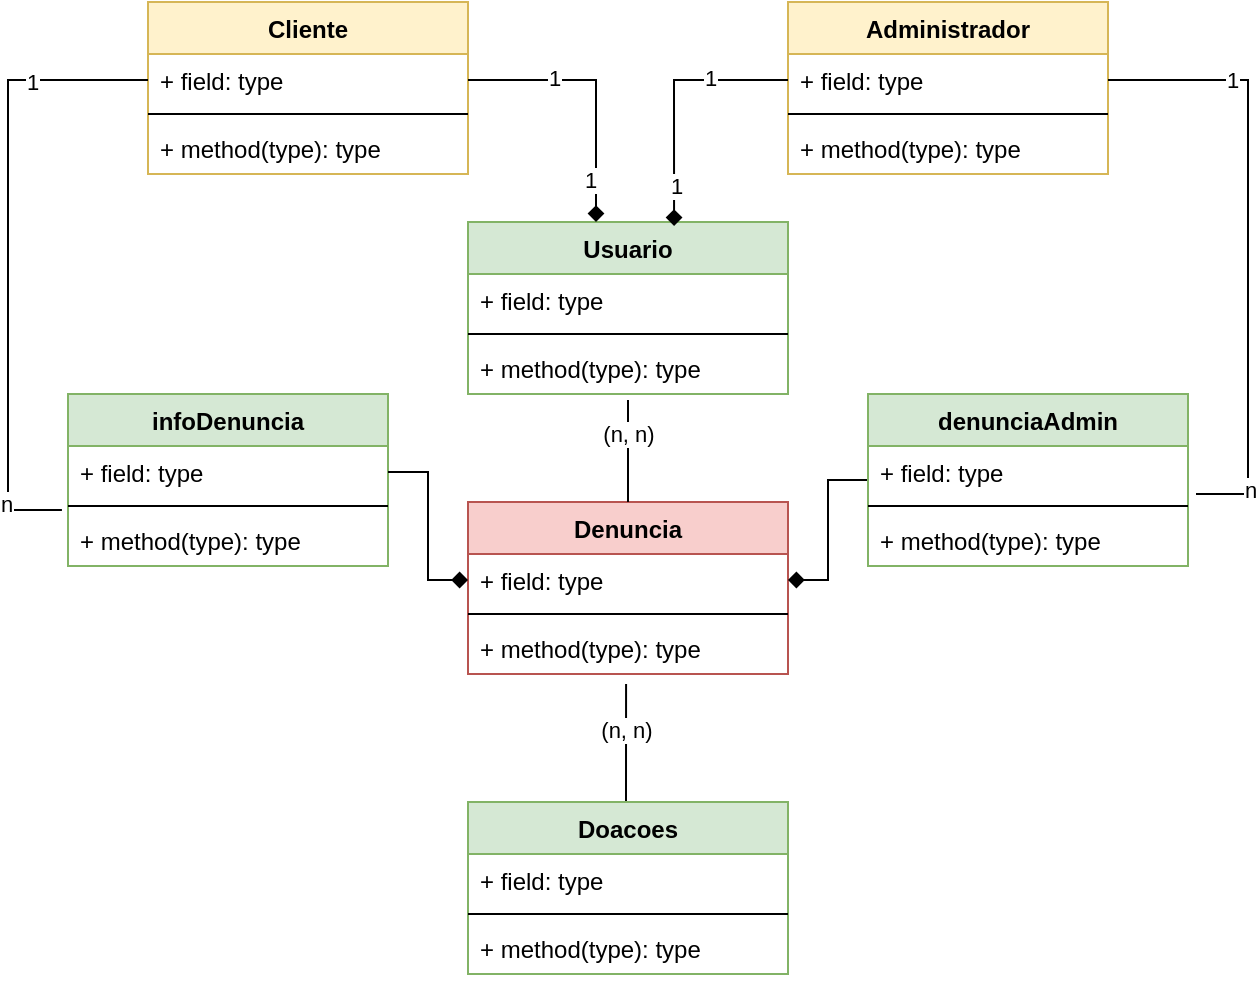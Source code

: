 <mxfile version="20.0.2" type="github">
  <diagram id="C5RBs43oDa-KdzZeNtuy" name="Page-1">
    <mxGraphModel dx="1117" dy="2142" grid="1" gridSize="10" guides="1" tooltips="1" connect="1" arrows="1" fold="1" page="1" pageScale="1" pageWidth="827" pageHeight="1169" math="0" shadow="0">
      <root>
        <mxCell id="WIyWlLk6GJQsqaUBKTNV-0" />
        <mxCell id="WIyWlLk6GJQsqaUBKTNV-1" parent="WIyWlLk6GJQsqaUBKTNV-0" />
        <mxCell id="mNglKkal-BNvwDIMaiBl-0" value="Denuncia" style="swimlane;fontStyle=1;align=center;verticalAlign=top;childLayout=stackLayout;horizontal=1;startSize=26;horizontalStack=0;resizeParent=1;resizeParentMax=0;resizeLast=0;collapsible=1;marginBottom=0;fillColor=#f8cecc;strokeColor=#b85450;" vertex="1" parent="WIyWlLk6GJQsqaUBKTNV-1">
          <mxGeometry x="240" y="130" width="160" height="86" as="geometry" />
        </mxCell>
        <mxCell id="mNglKkal-BNvwDIMaiBl-1" value="+ field: type" style="text;strokeColor=none;fillColor=none;align=left;verticalAlign=top;spacingLeft=4;spacingRight=4;overflow=hidden;rotatable=0;points=[[0,0.5],[1,0.5]];portConstraint=eastwest;" vertex="1" parent="mNglKkal-BNvwDIMaiBl-0">
          <mxGeometry y="26" width="160" height="26" as="geometry" />
        </mxCell>
        <mxCell id="mNglKkal-BNvwDIMaiBl-2" value="" style="line;strokeWidth=1;fillColor=none;align=left;verticalAlign=middle;spacingTop=-1;spacingLeft=3;spacingRight=3;rotatable=0;labelPosition=right;points=[];portConstraint=eastwest;" vertex="1" parent="mNglKkal-BNvwDIMaiBl-0">
          <mxGeometry y="52" width="160" height="8" as="geometry" />
        </mxCell>
        <mxCell id="mNglKkal-BNvwDIMaiBl-3" value="+ method(type): type" style="text;strokeColor=none;fillColor=none;align=left;verticalAlign=top;spacingLeft=4;spacingRight=4;overflow=hidden;rotatable=0;points=[[0,0.5],[1,0.5]];portConstraint=eastwest;" vertex="1" parent="mNglKkal-BNvwDIMaiBl-0">
          <mxGeometry y="60" width="160" height="26" as="geometry" />
        </mxCell>
        <mxCell id="mNglKkal-BNvwDIMaiBl-4" value="infoDenuncia" style="swimlane;fontStyle=1;align=center;verticalAlign=top;childLayout=stackLayout;horizontal=1;startSize=26;horizontalStack=0;resizeParent=1;resizeParentMax=0;resizeLast=0;collapsible=1;marginBottom=0;fillColor=#d5e8d4;strokeColor=#82b366;" vertex="1" parent="WIyWlLk6GJQsqaUBKTNV-1">
          <mxGeometry x="40" y="76" width="160" height="86" as="geometry" />
        </mxCell>
        <mxCell id="mNglKkal-BNvwDIMaiBl-5" value="+ field: type" style="text;strokeColor=none;fillColor=none;align=left;verticalAlign=top;spacingLeft=4;spacingRight=4;overflow=hidden;rotatable=0;points=[[0,0.5],[1,0.5]];portConstraint=eastwest;" vertex="1" parent="mNglKkal-BNvwDIMaiBl-4">
          <mxGeometry y="26" width="160" height="26" as="geometry" />
        </mxCell>
        <mxCell id="mNglKkal-BNvwDIMaiBl-6" value="" style="line;strokeWidth=1;fillColor=none;align=left;verticalAlign=middle;spacingTop=-1;spacingLeft=3;spacingRight=3;rotatable=0;labelPosition=right;points=[];portConstraint=eastwest;" vertex="1" parent="mNglKkal-BNvwDIMaiBl-4">
          <mxGeometry y="52" width="160" height="8" as="geometry" />
        </mxCell>
        <mxCell id="mNglKkal-BNvwDIMaiBl-7" value="+ method(type): type" style="text;strokeColor=none;fillColor=none;align=left;verticalAlign=top;spacingLeft=4;spacingRight=4;overflow=hidden;rotatable=0;points=[[0,0.5],[1,0.5]];portConstraint=eastwest;" vertex="1" parent="mNglKkal-BNvwDIMaiBl-4">
          <mxGeometry y="60" width="160" height="26" as="geometry" />
        </mxCell>
        <mxCell id="mNglKkal-BNvwDIMaiBl-30" value="" style="edgeStyle=orthogonalEdgeStyle;rounded=0;orthogonalLoop=1;jettySize=auto;html=1;endArrow=diamond;endFill=1;" edge="1" parent="WIyWlLk6GJQsqaUBKTNV-1" source="mNglKkal-BNvwDIMaiBl-8" target="mNglKkal-BNvwDIMaiBl-1">
          <mxGeometry relative="1" as="geometry" />
        </mxCell>
        <mxCell id="mNglKkal-BNvwDIMaiBl-8" value="denunciaAdmin" style="swimlane;fontStyle=1;align=center;verticalAlign=top;childLayout=stackLayout;horizontal=1;startSize=26;horizontalStack=0;resizeParent=1;resizeParentMax=0;resizeLast=0;collapsible=1;marginBottom=0;fillColor=#d5e8d4;strokeColor=#82b366;" vertex="1" parent="WIyWlLk6GJQsqaUBKTNV-1">
          <mxGeometry x="440" y="76" width="160" height="86" as="geometry" />
        </mxCell>
        <mxCell id="mNglKkal-BNvwDIMaiBl-9" value="+ field: type" style="text;strokeColor=none;fillColor=none;align=left;verticalAlign=top;spacingLeft=4;spacingRight=4;overflow=hidden;rotatable=0;points=[[0,0.5],[1,0.5]];portConstraint=eastwest;" vertex="1" parent="mNglKkal-BNvwDIMaiBl-8">
          <mxGeometry y="26" width="160" height="26" as="geometry" />
        </mxCell>
        <mxCell id="mNglKkal-BNvwDIMaiBl-10" value="" style="line;strokeWidth=1;fillColor=none;align=left;verticalAlign=middle;spacingTop=-1;spacingLeft=3;spacingRight=3;rotatable=0;labelPosition=right;points=[];portConstraint=eastwest;" vertex="1" parent="mNglKkal-BNvwDIMaiBl-8">
          <mxGeometry y="52" width="160" height="8" as="geometry" />
        </mxCell>
        <mxCell id="mNglKkal-BNvwDIMaiBl-11" value="+ method(type): type" style="text;strokeColor=none;fillColor=none;align=left;verticalAlign=top;spacingLeft=4;spacingRight=4;overflow=hidden;rotatable=0;points=[[0,0.5],[1,0.5]];portConstraint=eastwest;" vertex="1" parent="mNglKkal-BNvwDIMaiBl-8">
          <mxGeometry y="60" width="160" height="26" as="geometry" />
        </mxCell>
        <mxCell id="mNglKkal-BNvwDIMaiBl-12" value="Usuario" style="swimlane;fontStyle=1;align=center;verticalAlign=top;childLayout=stackLayout;horizontal=1;startSize=26;horizontalStack=0;resizeParent=1;resizeParentMax=0;resizeLast=0;collapsible=1;marginBottom=0;fillColor=#d5e8d4;strokeColor=#82b366;" vertex="1" parent="WIyWlLk6GJQsqaUBKTNV-1">
          <mxGeometry x="240" y="-10" width="160" height="86" as="geometry" />
        </mxCell>
        <mxCell id="mNglKkal-BNvwDIMaiBl-13" value="+ field: type" style="text;strokeColor=none;fillColor=none;align=left;verticalAlign=top;spacingLeft=4;spacingRight=4;overflow=hidden;rotatable=0;points=[[0,0.5],[1,0.5]];portConstraint=eastwest;" vertex="1" parent="mNglKkal-BNvwDIMaiBl-12">
          <mxGeometry y="26" width="160" height="26" as="geometry" />
        </mxCell>
        <mxCell id="mNglKkal-BNvwDIMaiBl-14" value="" style="line;strokeWidth=1;fillColor=none;align=left;verticalAlign=middle;spacingTop=-1;spacingLeft=3;spacingRight=3;rotatable=0;labelPosition=right;points=[];portConstraint=eastwest;" vertex="1" parent="mNglKkal-BNvwDIMaiBl-12">
          <mxGeometry y="52" width="160" height="8" as="geometry" />
        </mxCell>
        <mxCell id="mNglKkal-BNvwDIMaiBl-15" value="+ method(type): type" style="text;strokeColor=none;fillColor=none;align=left;verticalAlign=top;spacingLeft=4;spacingRight=4;overflow=hidden;rotatable=0;points=[[0,0.5],[1,0.5]];portConstraint=eastwest;" vertex="1" parent="mNglKkal-BNvwDIMaiBl-12">
          <mxGeometry y="60" width="160" height="26" as="geometry" />
        </mxCell>
        <mxCell id="mNglKkal-BNvwDIMaiBl-16" value="Cliente" style="swimlane;fontStyle=1;align=center;verticalAlign=top;childLayout=stackLayout;horizontal=1;startSize=26;horizontalStack=0;resizeParent=1;resizeParentMax=0;resizeLast=0;collapsible=1;marginBottom=0;fillColor=#fff2cc;strokeColor=#d6b656;" vertex="1" parent="WIyWlLk6GJQsqaUBKTNV-1">
          <mxGeometry x="80" y="-120" width="160" height="86" as="geometry" />
        </mxCell>
        <mxCell id="mNglKkal-BNvwDIMaiBl-17" value="+ field: type" style="text;strokeColor=none;fillColor=none;align=left;verticalAlign=top;spacingLeft=4;spacingRight=4;overflow=hidden;rotatable=0;points=[[0,0.5],[1,0.5]];portConstraint=eastwest;" vertex="1" parent="mNglKkal-BNvwDIMaiBl-16">
          <mxGeometry y="26" width="160" height="26" as="geometry" />
        </mxCell>
        <mxCell id="mNglKkal-BNvwDIMaiBl-18" value="" style="line;strokeWidth=1;fillColor=none;align=left;verticalAlign=middle;spacingTop=-1;spacingLeft=3;spacingRight=3;rotatable=0;labelPosition=right;points=[];portConstraint=eastwest;" vertex="1" parent="mNglKkal-BNvwDIMaiBl-16">
          <mxGeometry y="52" width="160" height="8" as="geometry" />
        </mxCell>
        <mxCell id="mNglKkal-BNvwDIMaiBl-19" value="+ method(type): type" style="text;strokeColor=none;fillColor=none;align=left;verticalAlign=top;spacingLeft=4;spacingRight=4;overflow=hidden;rotatable=0;points=[[0,0.5],[1,0.5]];portConstraint=eastwest;" vertex="1" parent="mNglKkal-BNvwDIMaiBl-16">
          <mxGeometry y="60" width="160" height="26" as="geometry" />
        </mxCell>
        <mxCell id="mNglKkal-BNvwDIMaiBl-20" value="Administrador" style="swimlane;fontStyle=1;align=center;verticalAlign=top;childLayout=stackLayout;horizontal=1;startSize=26;horizontalStack=0;resizeParent=1;resizeParentMax=0;resizeLast=0;collapsible=1;marginBottom=0;fillColor=#fff2cc;strokeColor=#d6b656;" vertex="1" parent="WIyWlLk6GJQsqaUBKTNV-1">
          <mxGeometry x="400" y="-120" width="160" height="86" as="geometry" />
        </mxCell>
        <mxCell id="mNglKkal-BNvwDIMaiBl-21" value="+ field: type" style="text;strokeColor=none;fillColor=none;align=left;verticalAlign=top;spacingLeft=4;spacingRight=4;overflow=hidden;rotatable=0;points=[[0,0.5],[1,0.5]];portConstraint=eastwest;" vertex="1" parent="mNglKkal-BNvwDIMaiBl-20">
          <mxGeometry y="26" width="160" height="26" as="geometry" />
        </mxCell>
        <mxCell id="mNglKkal-BNvwDIMaiBl-22" value="" style="line;strokeWidth=1;fillColor=none;align=left;verticalAlign=middle;spacingTop=-1;spacingLeft=3;spacingRight=3;rotatable=0;labelPosition=right;points=[];portConstraint=eastwest;" vertex="1" parent="mNglKkal-BNvwDIMaiBl-20">
          <mxGeometry y="52" width="160" height="8" as="geometry" />
        </mxCell>
        <mxCell id="mNglKkal-BNvwDIMaiBl-23" value="+ method(type): type" style="text;strokeColor=none;fillColor=none;align=left;verticalAlign=top;spacingLeft=4;spacingRight=4;overflow=hidden;rotatable=0;points=[[0,0.5],[1,0.5]];portConstraint=eastwest;" vertex="1" parent="mNglKkal-BNvwDIMaiBl-20">
          <mxGeometry y="60" width="160" height="26" as="geometry" />
        </mxCell>
        <mxCell id="mNglKkal-BNvwDIMaiBl-35" style="edgeStyle=orthogonalEdgeStyle;rounded=0;orthogonalLoop=1;jettySize=auto;html=1;exitX=0.5;exitY=0;exitDx=0;exitDy=0;entryX=0.494;entryY=1.192;entryDx=0;entryDy=0;entryPerimeter=0;endArrow=none;endFill=0;" edge="1" parent="WIyWlLk6GJQsqaUBKTNV-1" source="mNglKkal-BNvwDIMaiBl-25" target="mNglKkal-BNvwDIMaiBl-3">
          <mxGeometry relative="1" as="geometry">
            <Array as="points">
              <mxPoint x="319" y="280" />
            </Array>
          </mxGeometry>
        </mxCell>
        <mxCell id="mNglKkal-BNvwDIMaiBl-88" value="(n, n)" style="edgeLabel;html=1;align=center;verticalAlign=middle;resizable=0;points=[];" vertex="1" connectable="0" parent="mNglKkal-BNvwDIMaiBl-35">
          <mxGeometry x="0.246" relative="1" as="geometry">
            <mxPoint as="offset" />
          </mxGeometry>
        </mxCell>
        <mxCell id="mNglKkal-BNvwDIMaiBl-25" value="Doacoes" style="swimlane;fontStyle=1;align=center;verticalAlign=top;childLayout=stackLayout;horizontal=1;startSize=26;horizontalStack=0;resizeParent=1;resizeParentMax=0;resizeLast=0;collapsible=1;marginBottom=0;fillColor=#d5e8d4;strokeColor=#82b366;" vertex="1" parent="WIyWlLk6GJQsqaUBKTNV-1">
          <mxGeometry x="240" y="280" width="160" height="86" as="geometry" />
        </mxCell>
        <mxCell id="mNglKkal-BNvwDIMaiBl-26" value="+ field: type" style="text;strokeColor=none;fillColor=none;align=left;verticalAlign=top;spacingLeft=4;spacingRight=4;overflow=hidden;rotatable=0;points=[[0,0.5],[1,0.5]];portConstraint=eastwest;" vertex="1" parent="mNglKkal-BNvwDIMaiBl-25">
          <mxGeometry y="26" width="160" height="26" as="geometry" />
        </mxCell>
        <mxCell id="mNglKkal-BNvwDIMaiBl-27" value="" style="line;strokeWidth=1;fillColor=none;align=left;verticalAlign=middle;spacingTop=-1;spacingLeft=3;spacingRight=3;rotatable=0;labelPosition=right;points=[];portConstraint=eastwest;" vertex="1" parent="mNglKkal-BNvwDIMaiBl-25">
          <mxGeometry y="52" width="160" height="8" as="geometry" />
        </mxCell>
        <mxCell id="mNglKkal-BNvwDIMaiBl-28" value="+ method(type): type" style="text;strokeColor=none;fillColor=none;align=left;verticalAlign=top;spacingLeft=4;spacingRight=4;overflow=hidden;rotatable=0;points=[[0,0.5],[1,0.5]];portConstraint=eastwest;" vertex="1" parent="mNglKkal-BNvwDIMaiBl-25">
          <mxGeometry y="60" width="160" height="26" as="geometry" />
        </mxCell>
        <mxCell id="mNglKkal-BNvwDIMaiBl-31" value="" style="edgeStyle=orthogonalEdgeStyle;rounded=0;orthogonalLoop=1;jettySize=auto;html=1;entryX=0;entryY=0.5;entryDx=0;entryDy=0;endArrow=diamond;endFill=1;" edge="1" parent="WIyWlLk6GJQsqaUBKTNV-1" source="mNglKkal-BNvwDIMaiBl-5" target="mNglKkal-BNvwDIMaiBl-1">
          <mxGeometry relative="1" as="geometry" />
        </mxCell>
        <mxCell id="mNglKkal-BNvwDIMaiBl-32" style="edgeStyle=orthogonalEdgeStyle;rounded=0;orthogonalLoop=1;jettySize=auto;html=1;entryX=0.644;entryY=0.023;entryDx=0;entryDy=0;entryPerimeter=0;endArrow=diamond;endFill=1;" edge="1" parent="WIyWlLk6GJQsqaUBKTNV-1" source="mNglKkal-BNvwDIMaiBl-21" target="mNglKkal-BNvwDIMaiBl-12">
          <mxGeometry relative="1" as="geometry" />
        </mxCell>
        <mxCell id="mNglKkal-BNvwDIMaiBl-81" value="1" style="edgeLabel;html=1;align=center;verticalAlign=middle;resizable=0;points=[];" vertex="1" connectable="0" parent="mNglKkal-BNvwDIMaiBl-32">
          <mxGeometry x="-0.4" y="-1" relative="1" as="geometry">
            <mxPoint as="offset" />
          </mxGeometry>
        </mxCell>
        <mxCell id="mNglKkal-BNvwDIMaiBl-82" value="1" style="edgeLabel;html=1;align=center;verticalAlign=middle;resizable=0;points=[];" vertex="1" connectable="0" parent="mNglKkal-BNvwDIMaiBl-32">
          <mxGeometry x="0.693" y="1" relative="1" as="geometry">
            <mxPoint as="offset" />
          </mxGeometry>
        </mxCell>
        <mxCell id="mNglKkal-BNvwDIMaiBl-33" style="edgeStyle=orthogonalEdgeStyle;rounded=0;orthogonalLoop=1;jettySize=auto;html=1;exitX=1;exitY=0.5;exitDx=0;exitDy=0;entryX=0.4;entryY=0;entryDx=0;entryDy=0;entryPerimeter=0;endArrow=diamond;endFill=1;" edge="1" parent="WIyWlLk6GJQsqaUBKTNV-1" source="mNglKkal-BNvwDIMaiBl-17" target="mNglKkal-BNvwDIMaiBl-12">
          <mxGeometry relative="1" as="geometry" />
        </mxCell>
        <mxCell id="mNglKkal-BNvwDIMaiBl-79" value="1" style="edgeLabel;html=1;align=center;verticalAlign=middle;resizable=0;points=[];" vertex="1" connectable="0" parent="mNglKkal-BNvwDIMaiBl-33">
          <mxGeometry x="-0.363" y="1" relative="1" as="geometry">
            <mxPoint as="offset" />
          </mxGeometry>
        </mxCell>
        <mxCell id="mNglKkal-BNvwDIMaiBl-80" value="1" style="edgeLabel;html=1;align=center;verticalAlign=middle;resizable=0;points=[];" vertex="1" connectable="0" parent="mNglKkal-BNvwDIMaiBl-33">
          <mxGeometry x="0.689" y="-3" relative="1" as="geometry">
            <mxPoint as="offset" />
          </mxGeometry>
        </mxCell>
        <mxCell id="mNglKkal-BNvwDIMaiBl-34" style="edgeStyle=orthogonalEdgeStyle;rounded=0;orthogonalLoop=1;jettySize=auto;html=1;entryX=0.5;entryY=0;entryDx=0;entryDy=0;exitX=0.5;exitY=1.115;exitDx=0;exitDy=0;exitPerimeter=0;endArrow=none;endFill=0;" edge="1" parent="WIyWlLk6GJQsqaUBKTNV-1" source="mNglKkal-BNvwDIMaiBl-15" target="mNglKkal-BNvwDIMaiBl-0">
          <mxGeometry relative="1" as="geometry">
            <Array as="points">
              <mxPoint x="320" y="90" />
              <mxPoint x="320" y="90" />
            </Array>
          </mxGeometry>
        </mxCell>
        <mxCell id="mNglKkal-BNvwDIMaiBl-87" value="(n, n)" style="edgeLabel;html=1;align=center;verticalAlign=middle;resizable=0;points=[];" vertex="1" connectable="0" parent="mNglKkal-BNvwDIMaiBl-34">
          <mxGeometry x="-0.339" relative="1" as="geometry">
            <mxPoint as="offset" />
          </mxGeometry>
        </mxCell>
        <mxCell id="mNglKkal-BNvwDIMaiBl-36" style="edgeStyle=orthogonalEdgeStyle;rounded=0;orthogonalLoop=1;jettySize=auto;html=1;entryX=1.025;entryY=0.923;entryDx=0;entryDy=0;entryPerimeter=0;endArrow=none;endFill=0;" edge="1" parent="WIyWlLk6GJQsqaUBKTNV-1" source="mNglKkal-BNvwDIMaiBl-21" target="mNglKkal-BNvwDIMaiBl-9">
          <mxGeometry relative="1" as="geometry">
            <Array as="points">
              <mxPoint x="630" y="-81" />
              <mxPoint x="630" y="126" />
            </Array>
          </mxGeometry>
        </mxCell>
        <mxCell id="mNglKkal-BNvwDIMaiBl-83" value="1" style="edgeLabel;html=1;align=center;verticalAlign=middle;resizable=0;points=[];" vertex="1" connectable="0" parent="mNglKkal-BNvwDIMaiBl-36">
          <mxGeometry x="-0.591" relative="1" as="geometry">
            <mxPoint as="offset" />
          </mxGeometry>
        </mxCell>
        <mxCell id="mNglKkal-BNvwDIMaiBl-84" value="n" style="edgeLabel;html=1;align=center;verticalAlign=middle;resizable=0;points=[];" vertex="1" connectable="0" parent="mNglKkal-BNvwDIMaiBl-36">
          <mxGeometry x="0.815" y="1" relative="1" as="geometry">
            <mxPoint as="offset" />
          </mxGeometry>
        </mxCell>
        <mxCell id="mNglKkal-BNvwDIMaiBl-37" style="edgeStyle=orthogonalEdgeStyle;rounded=0;orthogonalLoop=1;jettySize=auto;html=1;exitX=0;exitY=0.5;exitDx=0;exitDy=0;entryX=-0.019;entryY=-0.077;entryDx=0;entryDy=0;entryPerimeter=0;endArrow=none;endFill=0;" edge="1" parent="WIyWlLk6GJQsqaUBKTNV-1" source="mNglKkal-BNvwDIMaiBl-17" target="mNglKkal-BNvwDIMaiBl-7">
          <mxGeometry relative="1" as="geometry">
            <Array as="points">
              <mxPoint x="10" y="-81" />
              <mxPoint x="10" y="134" />
            </Array>
          </mxGeometry>
        </mxCell>
        <mxCell id="mNglKkal-BNvwDIMaiBl-85" value="1" style="edgeLabel;html=1;align=center;verticalAlign=middle;resizable=0;points=[];" vertex="1" connectable="0" parent="mNglKkal-BNvwDIMaiBl-37">
          <mxGeometry x="-0.628" y="1" relative="1" as="geometry">
            <mxPoint as="offset" />
          </mxGeometry>
        </mxCell>
        <mxCell id="mNglKkal-BNvwDIMaiBl-86" value="n" style="edgeLabel;html=1;align=center;verticalAlign=middle;resizable=0;points=[];" vertex="1" connectable="0" parent="mNglKkal-BNvwDIMaiBl-37">
          <mxGeometry x="0.808" y="-1" relative="1" as="geometry">
            <mxPoint as="offset" />
          </mxGeometry>
        </mxCell>
      </root>
    </mxGraphModel>
  </diagram>
</mxfile>
